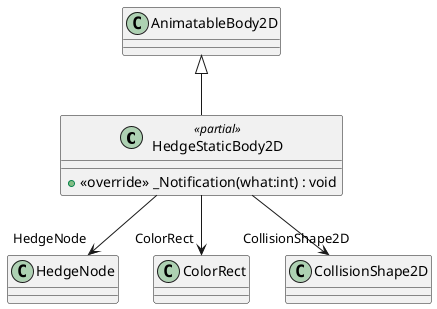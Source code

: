 @startuml
class HedgeStaticBody2D <<partial>> {
    + <<override>> _Notification(what:int) : void
}
AnimatableBody2D <|-- HedgeStaticBody2D
HedgeStaticBody2D --> "HedgeNode" HedgeNode
HedgeStaticBody2D --> "ColorRect" ColorRect
HedgeStaticBody2D --> "CollisionShape2D" CollisionShape2D
@enduml
